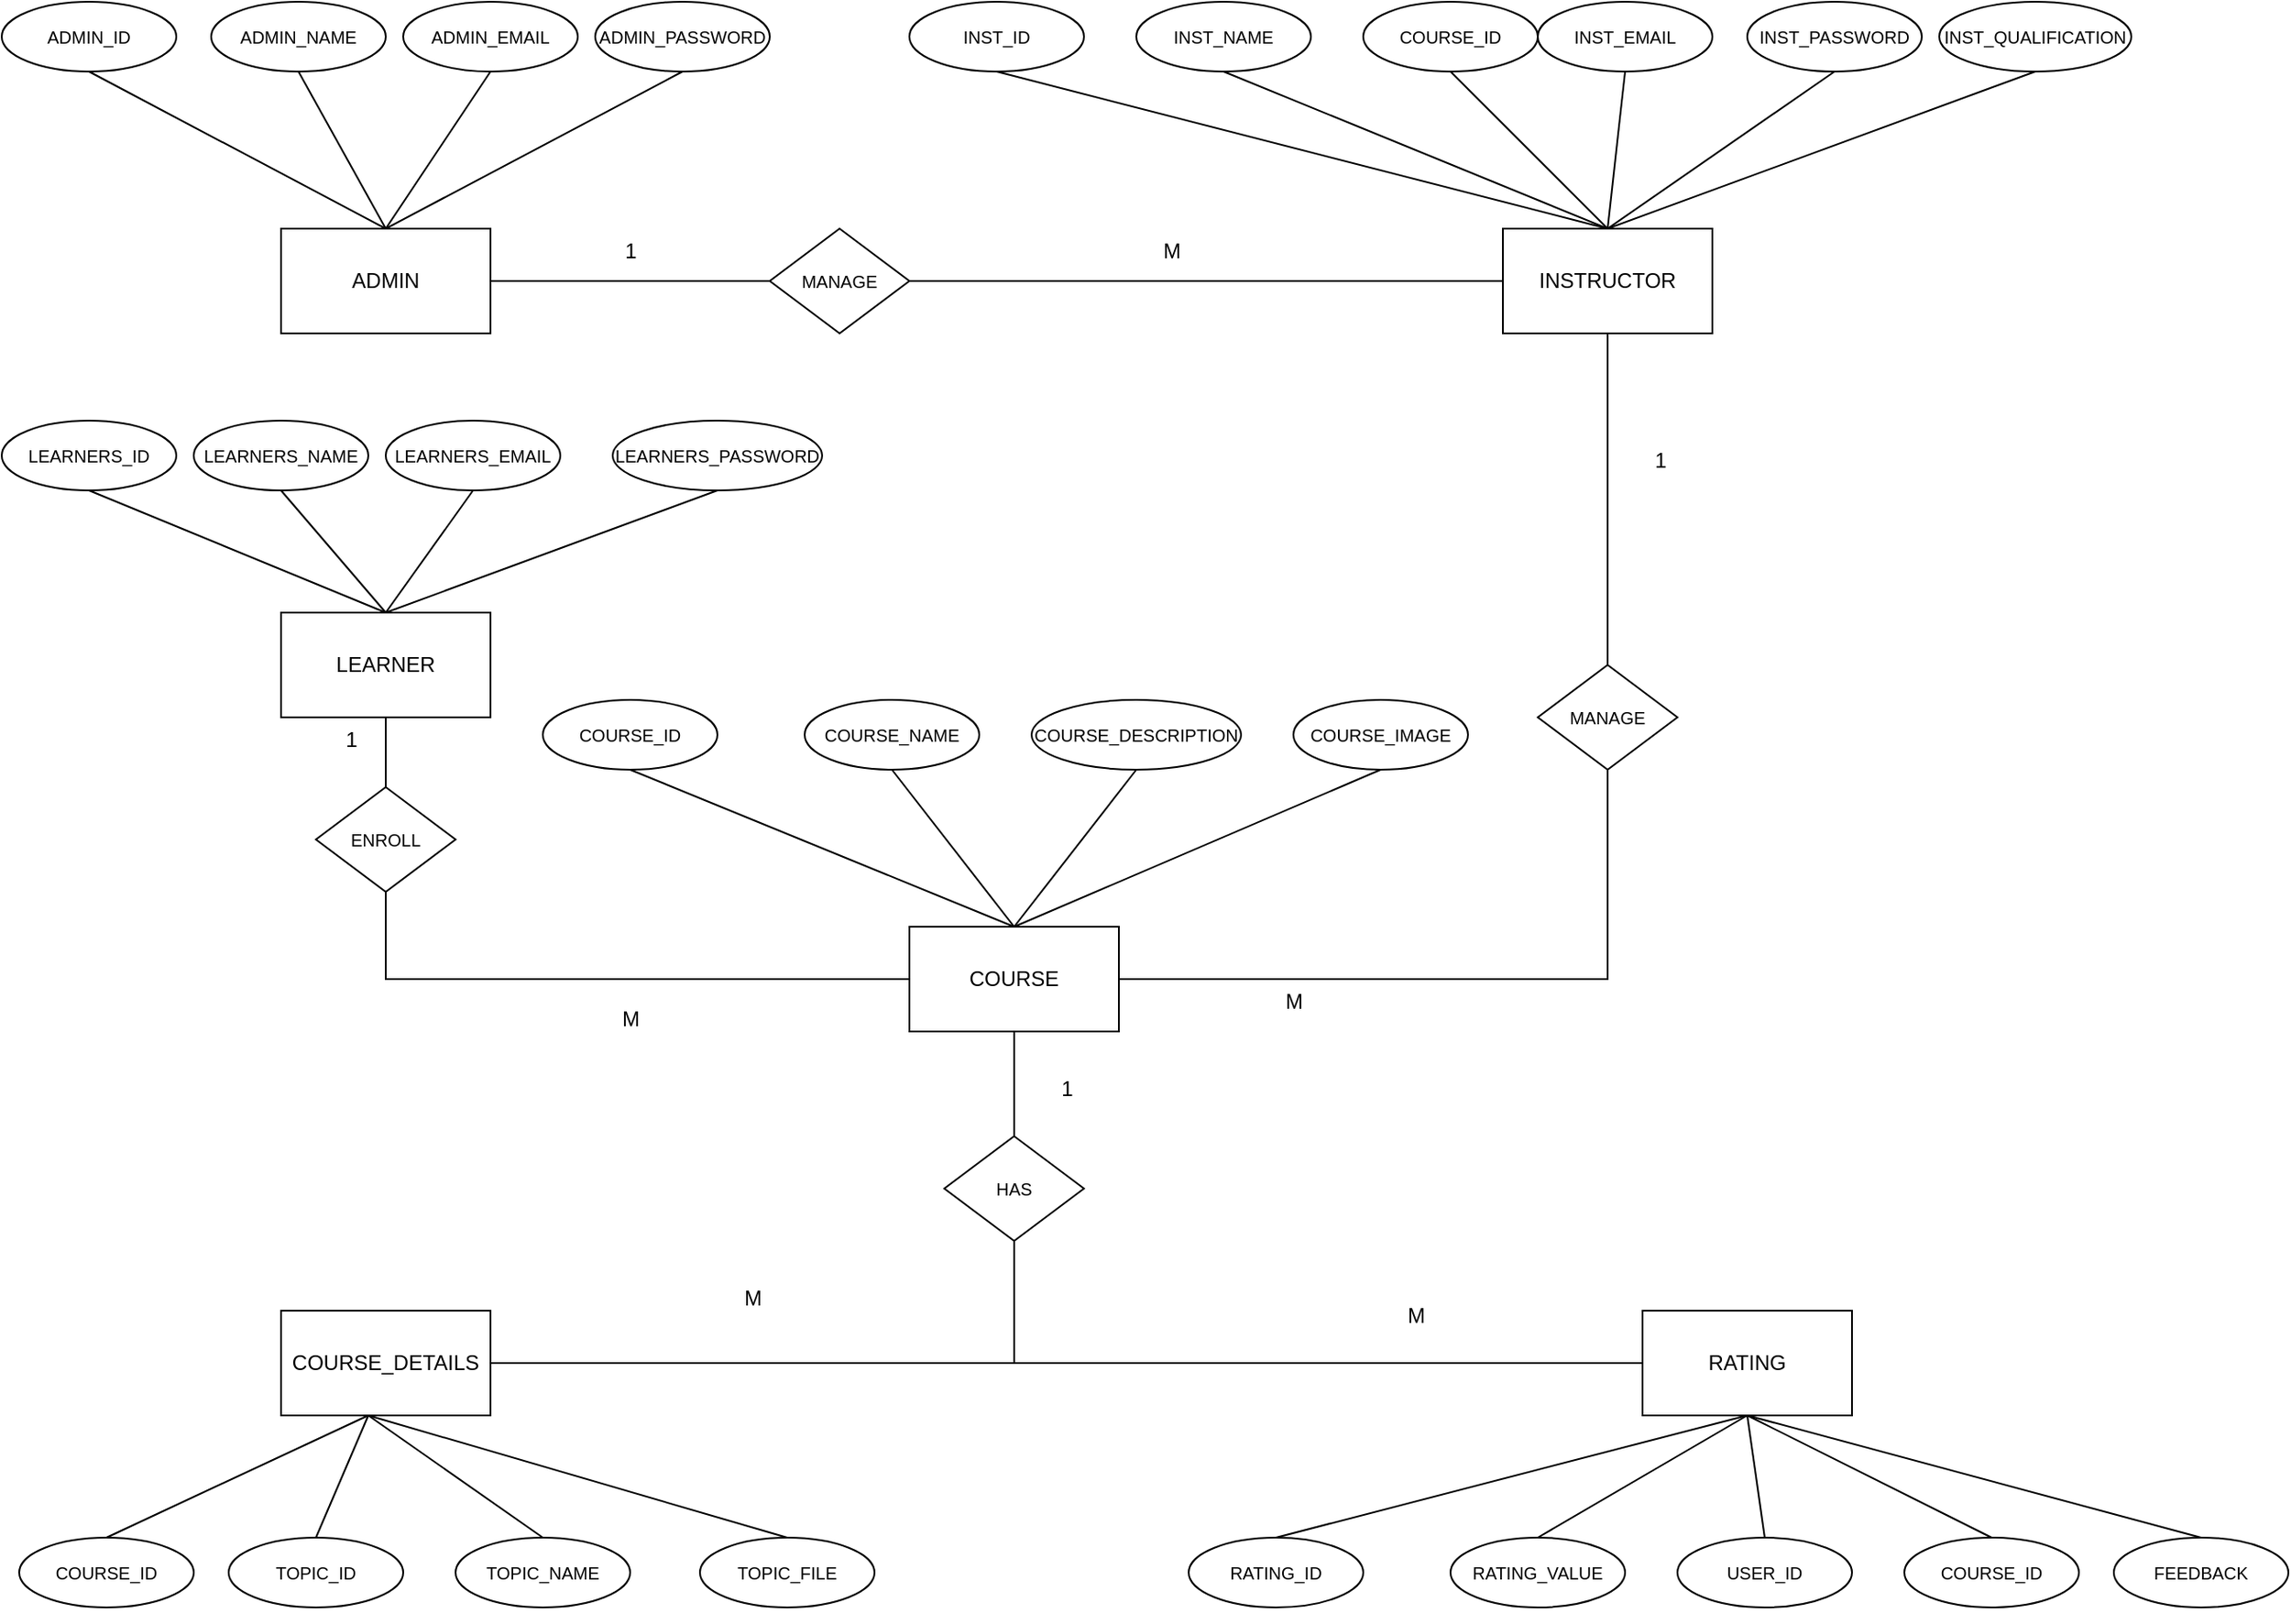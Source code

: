 <mxfile version="21.2.8" type="device">
  <diagram id="R2lEEEUBdFMjLlhIrx00" name="Page-1">
    <mxGraphModel dx="1422" dy="1940" grid="1" gridSize="10" guides="1" tooltips="1" connect="1" arrows="1" fold="1" page="1" pageScale="1" pageWidth="850" pageHeight="1100" math="0" shadow="0" extFonts="Permanent Marker^https://fonts.googleapis.com/css?family=Permanent+Marker">
      <root>
        <mxCell id="0" />
        <mxCell id="1" parent="0" />
        <mxCell id="wlwZPpyVBdOegZFEEY2a-1" value="LEARNER" style="rounded=0;whiteSpace=wrap;html=1;" vertex="1" parent="1">
          <mxGeometry x="160" y="270" width="120" height="60" as="geometry" />
        </mxCell>
        <mxCell id="wlwZPpyVBdOegZFEEY2a-2" value="&lt;font style=&quot;font-size: 10px;&quot;&gt;LEARNERS_ID&lt;/font&gt;" style="ellipse;whiteSpace=wrap;html=1;" vertex="1" parent="1">
          <mxGeometry y="160" width="100" height="40" as="geometry" />
        </mxCell>
        <mxCell id="wlwZPpyVBdOegZFEEY2a-3" value="&lt;font style=&quot;font-size: 10px;&quot;&gt;LEARNERS_NAME&lt;/font&gt;" style="ellipse;whiteSpace=wrap;html=1;" vertex="1" parent="1">
          <mxGeometry x="110" y="160" width="100" height="40" as="geometry" />
        </mxCell>
        <mxCell id="wlwZPpyVBdOegZFEEY2a-4" value="&lt;font style=&quot;font-size: 10px;&quot;&gt;LEARNERS_EMAIL&lt;/font&gt;" style="ellipse;whiteSpace=wrap;html=1;" vertex="1" parent="1">
          <mxGeometry x="220" y="160" width="100" height="40" as="geometry" />
        </mxCell>
        <mxCell id="wlwZPpyVBdOegZFEEY2a-5" value="&lt;font style=&quot;font-size: 10px;&quot;&gt;LEARNERS_PASSWORD&lt;/font&gt;" style="ellipse;whiteSpace=wrap;html=1;" vertex="1" parent="1">
          <mxGeometry x="350" y="160" width="120" height="40" as="geometry" />
        </mxCell>
        <mxCell id="wlwZPpyVBdOegZFEEY2a-11" value="" style="endArrow=none;html=1;rounded=0;entryX=0.5;entryY=1;entryDx=0;entryDy=0;exitX=0.5;exitY=0;exitDx=0;exitDy=0;" edge="1" parent="1" source="wlwZPpyVBdOegZFEEY2a-1" target="wlwZPpyVBdOegZFEEY2a-4">
          <mxGeometry width="50" height="50" relative="1" as="geometry">
            <mxPoint x="220" y="280" as="sourcePoint" />
            <mxPoint x="270" y="220" as="targetPoint" />
          </mxGeometry>
        </mxCell>
        <mxCell id="wlwZPpyVBdOegZFEEY2a-12" value="" style="endArrow=none;html=1;rounded=0;exitX=0.5;exitY=0;exitDx=0;exitDy=0;entryX=0.5;entryY=1;entryDx=0;entryDy=0;" edge="1" parent="1" source="wlwZPpyVBdOegZFEEY2a-1" target="wlwZPpyVBdOegZFEEY2a-3">
          <mxGeometry width="50" height="50" relative="1" as="geometry">
            <mxPoint x="120" y="260" as="sourcePoint" />
            <mxPoint x="170" y="210" as="targetPoint" />
          </mxGeometry>
        </mxCell>
        <mxCell id="wlwZPpyVBdOegZFEEY2a-13" value="" style="endArrow=none;html=1;rounded=0;entryX=0.5;entryY=1;entryDx=0;entryDy=0;exitX=0.5;exitY=0;exitDx=0;exitDy=0;" edge="1" parent="1" source="wlwZPpyVBdOegZFEEY2a-1" target="wlwZPpyVBdOegZFEEY2a-5">
          <mxGeometry width="50" height="50" relative="1" as="geometry">
            <mxPoint x="220" y="270" as="sourcePoint" />
            <mxPoint x="400" y="210" as="targetPoint" />
          </mxGeometry>
        </mxCell>
        <mxCell id="wlwZPpyVBdOegZFEEY2a-14" value="" style="endArrow=none;html=1;rounded=0;entryX=0.5;entryY=1;entryDx=0;entryDy=0;exitX=0.5;exitY=0;exitDx=0;exitDy=0;" edge="1" parent="1" source="wlwZPpyVBdOegZFEEY2a-1" target="wlwZPpyVBdOegZFEEY2a-2">
          <mxGeometry width="50" height="50" relative="1" as="geometry">
            <mxPoint x="230" y="280" as="sourcePoint" />
            <mxPoint x="405" y="220" as="targetPoint" />
          </mxGeometry>
        </mxCell>
        <mxCell id="wlwZPpyVBdOegZFEEY2a-15" value="&lt;font style=&quot;font-size: 10px;&quot;&gt;ENROLL&lt;/font&gt;" style="rhombus;whiteSpace=wrap;html=1;" vertex="1" parent="1">
          <mxGeometry x="180" y="370" width="80" height="60" as="geometry" />
        </mxCell>
        <mxCell id="wlwZPpyVBdOegZFEEY2a-16" value="COURSE" style="rounded=0;whiteSpace=wrap;html=1;" vertex="1" parent="1">
          <mxGeometry x="520" y="450" width="120" height="60" as="geometry" />
        </mxCell>
        <mxCell id="wlwZPpyVBdOegZFEEY2a-17" value="ADMIN" style="rounded=0;whiteSpace=wrap;html=1;" vertex="1" parent="1">
          <mxGeometry x="160" y="50" width="120" height="60" as="geometry" />
        </mxCell>
        <mxCell id="wlwZPpyVBdOegZFEEY2a-18" value="INSTRUCTOR" style="rounded=0;whiteSpace=wrap;html=1;" vertex="1" parent="1">
          <mxGeometry x="860" y="50" width="120" height="60" as="geometry" />
        </mxCell>
        <mxCell id="wlwZPpyVBdOegZFEEY2a-19" value="&lt;font style=&quot;font-size: 10px;&quot;&gt;MANAGE&lt;/font&gt;" style="rhombus;whiteSpace=wrap;html=1;" vertex="1" parent="1">
          <mxGeometry x="440" y="50" width="80" height="60" as="geometry" />
        </mxCell>
        <mxCell id="wlwZPpyVBdOegZFEEY2a-20" value="" style="endArrow=none;html=1;rounded=0;entryX=0;entryY=0.5;entryDx=0;entryDy=0;exitX=1;exitY=0.5;exitDx=0;exitDy=0;" edge="1" parent="1" source="wlwZPpyVBdOegZFEEY2a-17" target="wlwZPpyVBdOegZFEEY2a-19">
          <mxGeometry width="50" height="50" relative="1" as="geometry">
            <mxPoint x="340" y="100" as="sourcePoint" />
            <mxPoint x="390" y="50" as="targetPoint" />
          </mxGeometry>
        </mxCell>
        <mxCell id="wlwZPpyVBdOegZFEEY2a-22" value="&lt;font style=&quot;font-size: 10px;&quot;&gt;MANAGE&lt;/font&gt;" style="rhombus;whiteSpace=wrap;html=1;" vertex="1" parent="1">
          <mxGeometry x="880" y="300" width="80" height="60" as="geometry" />
        </mxCell>
        <mxCell id="wlwZPpyVBdOegZFEEY2a-23" value="" style="endArrow=none;html=1;rounded=0;entryX=0;entryY=0.5;entryDx=0;entryDy=0;exitX=1;exitY=0.5;exitDx=0;exitDy=0;" edge="1" parent="1" source="wlwZPpyVBdOegZFEEY2a-19" target="wlwZPpyVBdOegZFEEY2a-18">
          <mxGeometry width="50" height="50" relative="1" as="geometry">
            <mxPoint x="570" y="130" as="sourcePoint" />
            <mxPoint x="620" y="80" as="targetPoint" />
          </mxGeometry>
        </mxCell>
        <mxCell id="wlwZPpyVBdOegZFEEY2a-24" value="" style="endArrow=none;html=1;rounded=0;entryX=0.5;entryY=1;entryDx=0;entryDy=0;exitX=0.5;exitY=0;exitDx=0;exitDy=0;" edge="1" parent="1" source="wlwZPpyVBdOegZFEEY2a-22" target="wlwZPpyVBdOegZFEEY2a-18">
          <mxGeometry width="50" height="50" relative="1" as="geometry">
            <mxPoint x="680" y="260" as="sourcePoint" />
            <mxPoint x="730" y="210" as="targetPoint" />
          </mxGeometry>
        </mxCell>
        <mxCell id="wlwZPpyVBdOegZFEEY2a-26" value="" style="endArrow=none;html=1;rounded=0;exitX=0.5;exitY=0;exitDx=0;exitDy=0;entryX=0.5;entryY=1;entryDx=0;entryDy=0;" edge="1" parent="1" source="wlwZPpyVBdOegZFEEY2a-15" target="wlwZPpyVBdOegZFEEY2a-1">
          <mxGeometry width="50" height="50" relative="1" as="geometry">
            <mxPoint x="170" y="380" as="sourcePoint" />
            <mxPoint x="220" y="330" as="targetPoint" />
          </mxGeometry>
        </mxCell>
        <mxCell id="wlwZPpyVBdOegZFEEY2a-28" value="" style="endArrow=none;html=1;rounded=0;entryX=0.5;entryY=1;entryDx=0;entryDy=0;exitX=1;exitY=0.5;exitDx=0;exitDy=0;" edge="1" parent="1" source="wlwZPpyVBdOegZFEEY2a-16" target="wlwZPpyVBdOegZFEEY2a-22">
          <mxGeometry width="50" height="50" relative="1" as="geometry">
            <mxPoint x="740" y="480" as="sourcePoint" />
            <mxPoint x="750" y="380" as="targetPoint" />
            <Array as="points">
              <mxPoint x="920" y="480" />
            </Array>
          </mxGeometry>
        </mxCell>
        <mxCell id="wlwZPpyVBdOegZFEEY2a-29" value="" style="endArrow=none;html=1;rounded=0;exitX=0;exitY=0.5;exitDx=0;exitDy=0;entryX=0.5;entryY=1;entryDx=0;entryDy=0;" edge="1" parent="1" source="wlwZPpyVBdOegZFEEY2a-16" target="wlwZPpyVBdOegZFEEY2a-15">
          <mxGeometry width="50" height="50" relative="1" as="geometry">
            <mxPoint x="170" y="480" as="sourcePoint" />
            <mxPoint x="220" y="430" as="targetPoint" />
            <Array as="points">
              <mxPoint x="220" y="480" />
            </Array>
          </mxGeometry>
        </mxCell>
        <mxCell id="wlwZPpyVBdOegZFEEY2a-30" value="&lt;font style=&quot;font-size: 10px;&quot;&gt;HAS&lt;/font&gt;" style="rhombus;whiteSpace=wrap;html=1;" vertex="1" parent="1">
          <mxGeometry x="540" y="570" width="80" height="60" as="geometry" />
        </mxCell>
        <mxCell id="wlwZPpyVBdOegZFEEY2a-31" value="COURSE_DETAILS" style="rounded=0;whiteSpace=wrap;html=1;" vertex="1" parent="1">
          <mxGeometry x="160" y="670" width="120" height="60" as="geometry" />
        </mxCell>
        <mxCell id="wlwZPpyVBdOegZFEEY2a-32" value="RATING" style="rounded=0;whiteSpace=wrap;html=1;" vertex="1" parent="1">
          <mxGeometry x="940" y="670" width="120" height="60" as="geometry" />
        </mxCell>
        <mxCell id="wlwZPpyVBdOegZFEEY2a-33" value="" style="endArrow=none;html=1;rounded=0;exitX=0.5;exitY=0;exitDx=0;exitDy=0;entryX=0.5;entryY=1;entryDx=0;entryDy=0;" edge="1" parent="1" source="wlwZPpyVBdOegZFEEY2a-30" target="wlwZPpyVBdOegZFEEY2a-16">
          <mxGeometry width="50" height="50" relative="1" as="geometry">
            <mxPoint x="430" y="560" as="sourcePoint" />
            <mxPoint x="480" y="510" as="targetPoint" />
          </mxGeometry>
        </mxCell>
        <mxCell id="wlwZPpyVBdOegZFEEY2a-34" value="" style="endArrow=none;html=1;rounded=0;entryX=0.5;entryY=1;entryDx=0;entryDy=0;exitX=1;exitY=0.5;exitDx=0;exitDy=0;" edge="1" parent="1" source="wlwZPpyVBdOegZFEEY2a-31" target="wlwZPpyVBdOegZFEEY2a-30">
          <mxGeometry width="50" height="50" relative="1" as="geometry">
            <mxPoint x="425" y="690" as="sourcePoint" />
            <mxPoint x="475" y="640" as="targetPoint" />
            <Array as="points">
              <mxPoint x="580" y="700" />
            </Array>
          </mxGeometry>
        </mxCell>
        <mxCell id="wlwZPpyVBdOegZFEEY2a-35" value="" style="endArrow=none;html=1;rounded=0;entryX=0;entryY=0.5;entryDx=0;entryDy=0;exitX=0.5;exitY=1;exitDx=0;exitDy=0;" edge="1" parent="1" source="wlwZPpyVBdOegZFEEY2a-30" target="wlwZPpyVBdOegZFEEY2a-32">
          <mxGeometry width="50" height="50" relative="1" as="geometry">
            <mxPoint x="490" y="700" as="sourcePoint" />
            <mxPoint x="595" y="660" as="targetPoint" />
            <Array as="points">
              <mxPoint x="580" y="700" />
            </Array>
          </mxGeometry>
        </mxCell>
        <mxCell id="wlwZPpyVBdOegZFEEY2a-37" value="&lt;font style=&quot;font-size: 10px;&quot;&gt;ADMIN_ID&lt;/font&gt;" style="ellipse;whiteSpace=wrap;html=1;" vertex="1" parent="1">
          <mxGeometry y="-80" width="100" height="40" as="geometry" />
        </mxCell>
        <mxCell id="wlwZPpyVBdOegZFEEY2a-38" value="&lt;font style=&quot;font-size: 10px;&quot;&gt;ADMIN_NAME&lt;/font&gt;" style="ellipse;whiteSpace=wrap;html=1;" vertex="1" parent="1">
          <mxGeometry x="120" y="-80" width="100" height="40" as="geometry" />
        </mxCell>
        <mxCell id="wlwZPpyVBdOegZFEEY2a-39" value="&lt;font style=&quot;font-size: 10px;&quot;&gt;ADMIN_EMAIL&lt;/font&gt;" style="ellipse;whiteSpace=wrap;html=1;" vertex="1" parent="1">
          <mxGeometry x="230" y="-80" width="100" height="40" as="geometry" />
        </mxCell>
        <mxCell id="wlwZPpyVBdOegZFEEY2a-40" value="&lt;font style=&quot;font-size: 10px;&quot;&gt;ADMIN_PASSWORD&lt;/font&gt;" style="ellipse;whiteSpace=wrap;html=1;" vertex="1" parent="1">
          <mxGeometry x="340" y="-80" width="100" height="40" as="geometry" />
        </mxCell>
        <mxCell id="wlwZPpyVBdOegZFEEY2a-41" value="&lt;font style=&quot;font-size: 10px;&quot;&gt;INST_EMAIL&lt;/font&gt;" style="ellipse;whiteSpace=wrap;html=1;" vertex="1" parent="1">
          <mxGeometry x="880" y="-80" width="100" height="40" as="geometry" />
        </mxCell>
        <mxCell id="wlwZPpyVBdOegZFEEY2a-42" value="&lt;font style=&quot;font-size: 10px;&quot;&gt;COURSE_ID&lt;/font&gt;" style="ellipse;whiteSpace=wrap;html=1;" vertex="1" parent="1">
          <mxGeometry x="780" y="-80" width="100" height="40" as="geometry" />
        </mxCell>
        <mxCell id="wlwZPpyVBdOegZFEEY2a-43" value="&lt;font style=&quot;font-size: 10px;&quot;&gt;INST_NAME&lt;/font&gt;" style="ellipse;whiteSpace=wrap;html=1;" vertex="1" parent="1">
          <mxGeometry x="650" y="-80" width="100" height="40" as="geometry" />
        </mxCell>
        <mxCell id="wlwZPpyVBdOegZFEEY2a-44" value="&lt;font style=&quot;font-size: 10px;&quot;&gt;INST_ID&lt;/font&gt;" style="ellipse;whiteSpace=wrap;html=1;" vertex="1" parent="1">
          <mxGeometry x="520" y="-80" width="100" height="40" as="geometry" />
        </mxCell>
        <mxCell id="wlwZPpyVBdOegZFEEY2a-45" value="&lt;font style=&quot;font-size: 10px;&quot;&gt;INST_PASSWORD&lt;/font&gt;" style="ellipse;whiteSpace=wrap;html=1;" vertex="1" parent="1">
          <mxGeometry x="1000" y="-80" width="100" height="40" as="geometry" />
        </mxCell>
        <mxCell id="wlwZPpyVBdOegZFEEY2a-46" value="&lt;font style=&quot;font-size: 10px;&quot;&gt;INST_QUALIFICATION&lt;/font&gt;" style="ellipse;whiteSpace=wrap;html=1;" vertex="1" parent="1">
          <mxGeometry x="1110" y="-80" width="110" height="40" as="geometry" />
        </mxCell>
        <mxCell id="wlwZPpyVBdOegZFEEY2a-47" value="&lt;font style=&quot;font-size: 10px;&quot;&gt;TOPIC_ID&lt;/font&gt;" style="ellipse;whiteSpace=wrap;html=1;" vertex="1" parent="1">
          <mxGeometry x="130" y="800" width="100" height="40" as="geometry" />
        </mxCell>
        <mxCell id="wlwZPpyVBdOegZFEEY2a-48" value="&lt;font style=&quot;font-size: 10px;&quot;&gt;COURSE_ID&lt;/font&gt;" style="ellipse;whiteSpace=wrap;html=1;" vertex="1" parent="1">
          <mxGeometry x="310" y="320" width="100" height="40" as="geometry" />
        </mxCell>
        <mxCell id="wlwZPpyVBdOegZFEEY2a-49" value="&lt;font style=&quot;font-size: 10px;&quot;&gt;COURSE_IMAGE&lt;/font&gt;" style="ellipse;whiteSpace=wrap;html=1;" vertex="1" parent="1">
          <mxGeometry x="740" y="320" width="100" height="40" as="geometry" />
        </mxCell>
        <mxCell id="wlwZPpyVBdOegZFEEY2a-50" value="&lt;font style=&quot;font-size: 10px;&quot;&gt;COURSE_DESCRIPTION&lt;br&gt;&lt;/font&gt;" style="ellipse;whiteSpace=wrap;html=1;" vertex="1" parent="1">
          <mxGeometry x="590" y="320" width="120" height="40" as="geometry" />
        </mxCell>
        <mxCell id="wlwZPpyVBdOegZFEEY2a-51" value="&lt;font style=&quot;font-size: 10px;&quot;&gt;COURSE_NAME&lt;/font&gt;" style="ellipse;whiteSpace=wrap;html=1;" vertex="1" parent="1">
          <mxGeometry x="460" y="320" width="100" height="40" as="geometry" />
        </mxCell>
        <mxCell id="wlwZPpyVBdOegZFEEY2a-52" value="&lt;font style=&quot;font-size: 10px;&quot;&gt;COURSE_ID&lt;/font&gt;" style="ellipse;whiteSpace=wrap;html=1;" vertex="1" parent="1">
          <mxGeometry x="10" y="800" width="100" height="40" as="geometry" />
        </mxCell>
        <mxCell id="wlwZPpyVBdOegZFEEY2a-53" value="&lt;font style=&quot;font-size: 10px;&quot;&gt;TOPIC_NAME&lt;/font&gt;" style="ellipse;whiteSpace=wrap;html=1;" vertex="1" parent="1">
          <mxGeometry x="260" y="800" width="100" height="40" as="geometry" />
        </mxCell>
        <mxCell id="wlwZPpyVBdOegZFEEY2a-54" value="&lt;font style=&quot;font-size: 10px;&quot;&gt;TOPIC_FILE&lt;/font&gt;" style="ellipse;whiteSpace=wrap;html=1;" vertex="1" parent="1">
          <mxGeometry x="400" y="800" width="100" height="40" as="geometry" />
        </mxCell>
        <mxCell id="wlwZPpyVBdOegZFEEY2a-55" value="&lt;font style=&quot;font-size: 10px;&quot;&gt;COURSE_ID&lt;/font&gt;" style="ellipse;whiteSpace=wrap;html=1;" vertex="1" parent="1">
          <mxGeometry x="1090" y="800" width="100" height="40" as="geometry" />
        </mxCell>
        <mxCell id="wlwZPpyVBdOegZFEEY2a-56" value="&lt;font style=&quot;font-size: 10px;&quot;&gt;FEEDBACK&lt;/font&gt;" style="ellipse;whiteSpace=wrap;html=1;" vertex="1" parent="1">
          <mxGeometry x="1210" y="800" width="100" height="40" as="geometry" />
        </mxCell>
        <mxCell id="wlwZPpyVBdOegZFEEY2a-57" value="&lt;font style=&quot;font-size: 10px;&quot;&gt;RATING_ID&lt;/font&gt;" style="ellipse;whiteSpace=wrap;html=1;" vertex="1" parent="1">
          <mxGeometry x="680" y="800" width="100" height="40" as="geometry" />
        </mxCell>
        <mxCell id="wlwZPpyVBdOegZFEEY2a-58" value="&lt;font style=&quot;font-size: 10px;&quot;&gt;RATING_VALUE&lt;/font&gt;" style="ellipse;whiteSpace=wrap;html=1;" vertex="1" parent="1">
          <mxGeometry x="830" y="800" width="100" height="40" as="geometry" />
        </mxCell>
        <mxCell id="wlwZPpyVBdOegZFEEY2a-59" value="&lt;font style=&quot;font-size: 10px;&quot;&gt;USER_ID&lt;/font&gt;" style="ellipse;whiteSpace=wrap;html=1;" vertex="1" parent="1">
          <mxGeometry x="960" y="800" width="100" height="40" as="geometry" />
        </mxCell>
        <mxCell id="wlwZPpyVBdOegZFEEY2a-60" style="edgeStyle=orthogonalEdgeStyle;rounded=0;orthogonalLoop=1;jettySize=auto;html=1;exitX=0.5;exitY=1;exitDx=0;exitDy=0;" edge="1" parent="1" source="wlwZPpyVBdOegZFEEY2a-57" target="wlwZPpyVBdOegZFEEY2a-57">
          <mxGeometry relative="1" as="geometry" />
        </mxCell>
        <mxCell id="wlwZPpyVBdOegZFEEY2a-65" value="" style="endArrow=none;html=1;rounded=0;entryX=0.5;entryY=1;entryDx=0;entryDy=0;exitX=0.5;exitY=0;exitDx=0;exitDy=0;" edge="1" parent="1" source="wlwZPpyVBdOegZFEEY2a-17" target="wlwZPpyVBdOegZFEEY2a-40">
          <mxGeometry width="50" height="50" relative="1" as="geometry">
            <mxPoint x="230" y="80" as="sourcePoint" />
            <mxPoint x="400" y="20" as="targetPoint" />
          </mxGeometry>
        </mxCell>
        <mxCell id="wlwZPpyVBdOegZFEEY2a-66" value="" style="endArrow=none;html=1;rounded=0;entryX=0.5;entryY=1;entryDx=0;entryDy=0;" edge="1" parent="1" target="wlwZPpyVBdOegZFEEY2a-39">
          <mxGeometry width="50" height="50" relative="1" as="geometry">
            <mxPoint x="220" y="50" as="sourcePoint" />
            <mxPoint x="390" y="10" as="targetPoint" />
          </mxGeometry>
        </mxCell>
        <mxCell id="wlwZPpyVBdOegZFEEY2a-67" value="" style="endArrow=none;html=1;rounded=0;entryX=0.5;entryY=1;entryDx=0;entryDy=0;" edge="1" parent="1" target="wlwZPpyVBdOegZFEEY2a-38">
          <mxGeometry width="50" height="50" relative="1" as="geometry">
            <mxPoint x="220" y="50" as="sourcePoint" />
            <mxPoint x="390" y="10" as="targetPoint" />
          </mxGeometry>
        </mxCell>
        <mxCell id="wlwZPpyVBdOegZFEEY2a-68" value="" style="endArrow=none;html=1;rounded=0;entryX=0.5;entryY=1;entryDx=0;entryDy=0;" edge="1" parent="1" target="wlwZPpyVBdOegZFEEY2a-37">
          <mxGeometry width="50" height="50" relative="1" as="geometry">
            <mxPoint x="220" y="50" as="sourcePoint" />
            <mxPoint x="400" y="20" as="targetPoint" />
          </mxGeometry>
        </mxCell>
        <mxCell id="wlwZPpyVBdOegZFEEY2a-69" value="" style="endArrow=none;html=1;rounded=0;entryX=0.5;entryY=0;entryDx=0;entryDy=0;exitX=0.5;exitY=1;exitDx=0;exitDy=0;" edge="1" parent="1" source="wlwZPpyVBdOegZFEEY2a-44" target="wlwZPpyVBdOegZFEEY2a-18">
          <mxGeometry width="50" height="50" relative="1" as="geometry">
            <mxPoint x="250" y="80" as="sourcePoint" />
            <mxPoint x="410" y="30" as="targetPoint" />
          </mxGeometry>
        </mxCell>
        <mxCell id="wlwZPpyVBdOegZFEEY2a-70" value="" style="endArrow=none;html=1;rounded=0;entryX=0.5;entryY=0;entryDx=0;entryDy=0;exitX=0.5;exitY=1;exitDx=0;exitDy=0;" edge="1" parent="1" source="wlwZPpyVBdOegZFEEY2a-43" target="wlwZPpyVBdOegZFEEY2a-18">
          <mxGeometry width="50" height="50" relative="1" as="geometry">
            <mxPoint x="260" y="90" as="sourcePoint" />
            <mxPoint x="420" y="40" as="targetPoint" />
          </mxGeometry>
        </mxCell>
        <mxCell id="wlwZPpyVBdOegZFEEY2a-71" value="" style="endArrow=none;html=1;rounded=0;entryX=0.5;entryY=0;entryDx=0;entryDy=0;exitX=0.5;exitY=1;exitDx=0;exitDy=0;" edge="1" parent="1" source="wlwZPpyVBdOegZFEEY2a-42" target="wlwZPpyVBdOegZFEEY2a-18">
          <mxGeometry width="50" height="50" relative="1" as="geometry">
            <mxPoint x="270" y="100" as="sourcePoint" />
            <mxPoint x="430" y="50" as="targetPoint" />
          </mxGeometry>
        </mxCell>
        <mxCell id="wlwZPpyVBdOegZFEEY2a-76" value="" style="endArrow=none;html=1;rounded=0;entryX=0.5;entryY=0;entryDx=0;entryDy=0;exitX=0.5;exitY=1;exitDx=0;exitDy=0;" edge="1" parent="1" source="wlwZPpyVBdOegZFEEY2a-41" target="wlwZPpyVBdOegZFEEY2a-18">
          <mxGeometry width="50" height="50" relative="1" as="geometry">
            <mxPoint x="700" y="10" as="sourcePoint" />
            <mxPoint x="930" y="60" as="targetPoint" />
          </mxGeometry>
        </mxCell>
        <mxCell id="wlwZPpyVBdOegZFEEY2a-77" value="" style="endArrow=none;html=1;rounded=0;entryX=0.5;entryY=0;entryDx=0;entryDy=0;" edge="1" parent="1" target="wlwZPpyVBdOegZFEEY2a-52">
          <mxGeometry width="50" height="50" relative="1" as="geometry">
            <mxPoint x="210" y="730" as="sourcePoint" />
            <mxPoint x="150" y="840" as="targetPoint" />
          </mxGeometry>
        </mxCell>
        <mxCell id="wlwZPpyVBdOegZFEEY2a-78" value="" style="endArrow=none;html=1;rounded=0;exitX=0.5;exitY=1;exitDx=0;exitDy=0;" edge="1" parent="1" source="wlwZPpyVBdOegZFEEY2a-46">
          <mxGeometry width="50" height="50" relative="1" as="geometry">
            <mxPoint x="820" y="20" as="sourcePoint" />
            <mxPoint x="920" y="50" as="targetPoint" />
          </mxGeometry>
        </mxCell>
        <mxCell id="wlwZPpyVBdOegZFEEY2a-79" value="" style="endArrow=none;html=1;rounded=0;exitX=0.5;exitY=1;exitDx=0;exitDy=0;" edge="1" parent="1" source="wlwZPpyVBdOegZFEEY2a-45">
          <mxGeometry width="50" height="50" relative="1" as="geometry">
            <mxPoint x="830" y="30" as="sourcePoint" />
            <mxPoint x="920" y="50" as="targetPoint" />
          </mxGeometry>
        </mxCell>
        <mxCell id="wlwZPpyVBdOegZFEEY2a-80" value="" style="endArrow=none;html=1;rounded=0;entryX=0.5;entryY=0;entryDx=0;entryDy=0;" edge="1" parent="1" target="wlwZPpyVBdOegZFEEY2a-47">
          <mxGeometry width="50" height="50" relative="1" as="geometry">
            <mxPoint x="210" y="730" as="sourcePoint" />
            <mxPoint x="90" y="810" as="targetPoint" />
          </mxGeometry>
        </mxCell>
        <mxCell id="wlwZPpyVBdOegZFEEY2a-81" value="" style="endArrow=none;html=1;rounded=0;exitX=0.5;exitY=0;exitDx=0;exitDy=0;" edge="1" parent="1" source="wlwZPpyVBdOegZFEEY2a-53">
          <mxGeometry width="50" height="50" relative="1" as="geometry">
            <mxPoint x="480" y="530" as="sourcePoint" />
            <mxPoint x="210" y="730" as="targetPoint" />
          </mxGeometry>
        </mxCell>
        <mxCell id="wlwZPpyVBdOegZFEEY2a-82" value="" style="endArrow=none;html=1;rounded=0;exitX=0.5;exitY=0;exitDx=0;exitDy=0;" edge="1" parent="1" source="wlwZPpyVBdOegZFEEY2a-54">
          <mxGeometry width="50" height="50" relative="1" as="geometry">
            <mxPoint x="435" y="520" as="sourcePoint" />
            <mxPoint x="210" y="730" as="targetPoint" />
          </mxGeometry>
        </mxCell>
        <mxCell id="wlwZPpyVBdOegZFEEY2a-83" value="" style="endArrow=none;html=1;rounded=0;exitX=0.5;exitY=0;exitDx=0;exitDy=0;entryX=0.5;entryY=1;entryDx=0;entryDy=0;" edge="1" parent="1" source="wlwZPpyVBdOegZFEEY2a-57" target="wlwZPpyVBdOegZFEEY2a-32">
          <mxGeometry width="50" height="50" relative="1" as="geometry">
            <mxPoint x="890" y="670" as="sourcePoint" />
            <mxPoint x="650" y="600" as="targetPoint" />
          </mxGeometry>
        </mxCell>
        <mxCell id="wlwZPpyVBdOegZFEEY2a-84" value="" style="endArrow=none;html=1;rounded=0;entryX=0.5;entryY=0;entryDx=0;entryDy=0;" edge="1" parent="1" target="wlwZPpyVBdOegZFEEY2a-58">
          <mxGeometry width="50" height="50" relative="1" as="geometry">
            <mxPoint x="1000" y="730" as="sourcePoint" />
            <mxPoint x="650" y="570" as="targetPoint" />
          </mxGeometry>
        </mxCell>
        <mxCell id="wlwZPpyVBdOegZFEEY2a-85" value="" style="endArrow=none;html=1;rounded=0;exitX=0.5;exitY=0;exitDx=0;exitDy=0;entryX=0.5;entryY=1;entryDx=0;entryDy=0;" edge="1" parent="1" source="wlwZPpyVBdOegZFEEY2a-16" target="wlwZPpyVBdOegZFEEY2a-48">
          <mxGeometry width="50" height="50" relative="1" as="geometry">
            <mxPoint x="900" y="600" as="sourcePoint" />
            <mxPoint x="660" y="530" as="targetPoint" />
          </mxGeometry>
        </mxCell>
        <mxCell id="wlwZPpyVBdOegZFEEY2a-86" value="" style="endArrow=none;html=1;rounded=0;entryX=0.5;entryY=0;entryDx=0;entryDy=0;" edge="1" parent="1" target="wlwZPpyVBdOegZFEEY2a-56">
          <mxGeometry width="50" height="50" relative="1" as="geometry">
            <mxPoint x="1000" y="730" as="sourcePoint" />
            <mxPoint x="670" y="540" as="targetPoint" />
          </mxGeometry>
        </mxCell>
        <mxCell id="wlwZPpyVBdOegZFEEY2a-87" value="" style="endArrow=none;html=1;rounded=0;exitX=0.5;exitY=1;exitDx=0;exitDy=0;entryX=0.5;entryY=0;entryDx=0;entryDy=0;" edge="1" parent="1" source="wlwZPpyVBdOegZFEEY2a-32" target="wlwZPpyVBdOegZFEEY2a-55">
          <mxGeometry width="50" height="50" relative="1" as="geometry">
            <mxPoint x="920" y="620" as="sourcePoint" />
            <mxPoint x="680" y="550" as="targetPoint" />
          </mxGeometry>
        </mxCell>
        <mxCell id="wlwZPpyVBdOegZFEEY2a-88" value="" style="endArrow=none;html=1;rounded=0;exitX=0.5;exitY=1;exitDx=0;exitDy=0;entryX=0.5;entryY=0;entryDx=0;entryDy=0;" edge="1" parent="1" source="wlwZPpyVBdOegZFEEY2a-32" target="wlwZPpyVBdOegZFEEY2a-59">
          <mxGeometry width="50" height="50" relative="1" as="geometry">
            <mxPoint x="930" y="630" as="sourcePoint" />
            <mxPoint x="690" y="560" as="targetPoint" />
          </mxGeometry>
        </mxCell>
        <mxCell id="wlwZPpyVBdOegZFEEY2a-89" value="" style="endArrow=none;html=1;rounded=0;entryX=0.5;entryY=1;entryDx=0;entryDy=0;exitX=0.5;exitY=0;exitDx=0;exitDy=0;" edge="1" parent="1" source="wlwZPpyVBdOegZFEEY2a-16" target="wlwZPpyVBdOegZFEEY2a-51">
          <mxGeometry width="50" height="50" relative="1" as="geometry">
            <mxPoint x="590" y="460" as="sourcePoint" />
            <mxPoint x="370" y="370" as="targetPoint" />
          </mxGeometry>
        </mxCell>
        <mxCell id="wlwZPpyVBdOegZFEEY2a-91" value="" style="endArrow=none;html=1;rounded=0;entryX=0.5;entryY=1;entryDx=0;entryDy=0;exitX=0.5;exitY=0;exitDx=0;exitDy=0;" edge="1" parent="1" source="wlwZPpyVBdOegZFEEY2a-16" target="wlwZPpyVBdOegZFEEY2a-50">
          <mxGeometry width="50" height="50" relative="1" as="geometry">
            <mxPoint x="630" y="445" as="sourcePoint" />
            <mxPoint x="540" y="355" as="targetPoint" />
          </mxGeometry>
        </mxCell>
        <mxCell id="wlwZPpyVBdOegZFEEY2a-92" value="" style="endArrow=none;html=1;rounded=0;entryX=0.5;entryY=1;entryDx=0;entryDy=0;exitX=0.5;exitY=0;exitDx=0;exitDy=0;" edge="1" parent="1" source="wlwZPpyVBdOegZFEEY2a-16" target="wlwZPpyVBdOegZFEEY2a-49">
          <mxGeometry width="50" height="50" relative="1" as="geometry">
            <mxPoint x="690" y="460" as="sourcePoint" />
            <mxPoint x="600" y="370" as="targetPoint" />
          </mxGeometry>
        </mxCell>
        <mxCell id="wlwZPpyVBdOegZFEEY2a-93" style="edgeStyle=orthogonalEdgeStyle;rounded=0;orthogonalLoop=1;jettySize=auto;html=1;exitX=0.5;exitY=1;exitDx=0;exitDy=0;" edge="1" parent="1" source="wlwZPpyVBdOegZFEEY2a-2" target="wlwZPpyVBdOegZFEEY2a-2">
          <mxGeometry relative="1" as="geometry" />
        </mxCell>
        <mxCell id="wlwZPpyVBdOegZFEEY2a-94" value="1" style="text;html=1;align=center;verticalAlign=middle;resizable=0;points=[];autosize=1;strokeColor=none;fillColor=none;" vertex="1" parent="1">
          <mxGeometry x="345" y="48" width="30" height="30" as="geometry" />
        </mxCell>
        <mxCell id="wlwZPpyVBdOegZFEEY2a-95" value="M" style="text;html=1;align=center;verticalAlign=middle;resizable=0;points=[];autosize=1;strokeColor=none;fillColor=none;" vertex="1" parent="1">
          <mxGeometry x="655" y="48" width="30" height="30" as="geometry" />
        </mxCell>
        <mxCell id="wlwZPpyVBdOegZFEEY2a-96" value="1" style="text;html=1;align=center;verticalAlign=middle;resizable=0;points=[];autosize=1;strokeColor=none;fillColor=none;" vertex="1" parent="1">
          <mxGeometry x="935" y="168" width="30" height="30" as="geometry" />
        </mxCell>
        <mxCell id="wlwZPpyVBdOegZFEEY2a-97" value="M" style="text;html=1;align=center;verticalAlign=middle;resizable=0;points=[];autosize=1;strokeColor=none;fillColor=none;" vertex="1" parent="1">
          <mxGeometry x="725" y="478" width="30" height="30" as="geometry" />
        </mxCell>
        <mxCell id="wlwZPpyVBdOegZFEEY2a-98" value="1" style="text;html=1;align=center;verticalAlign=middle;resizable=0;points=[];autosize=1;strokeColor=none;fillColor=none;" vertex="1" parent="1">
          <mxGeometry x="185" y="328" width="30" height="30" as="geometry" />
        </mxCell>
        <mxCell id="wlwZPpyVBdOegZFEEY2a-99" value="M" style="text;html=1;align=center;verticalAlign=middle;resizable=0;points=[];autosize=1;strokeColor=none;fillColor=none;" vertex="1" parent="1">
          <mxGeometry x="345" y="488" width="30" height="30" as="geometry" />
        </mxCell>
        <mxCell id="wlwZPpyVBdOegZFEEY2a-100" value="M" style="text;html=1;align=center;verticalAlign=middle;resizable=0;points=[];autosize=1;strokeColor=none;fillColor=none;" vertex="1" parent="1">
          <mxGeometry x="415" y="648" width="30" height="30" as="geometry" />
        </mxCell>
        <mxCell id="wlwZPpyVBdOegZFEEY2a-101" value="M" style="text;html=1;align=center;verticalAlign=middle;resizable=0;points=[];autosize=1;strokeColor=none;fillColor=none;" vertex="1" parent="1">
          <mxGeometry x="795" y="658" width="30" height="30" as="geometry" />
        </mxCell>
        <mxCell id="wlwZPpyVBdOegZFEEY2a-102" value="1" style="text;html=1;align=center;verticalAlign=middle;resizable=0;points=[];autosize=1;strokeColor=none;fillColor=none;" vertex="1" parent="1">
          <mxGeometry x="595" y="528" width="30" height="30" as="geometry" />
        </mxCell>
      </root>
    </mxGraphModel>
  </diagram>
</mxfile>
